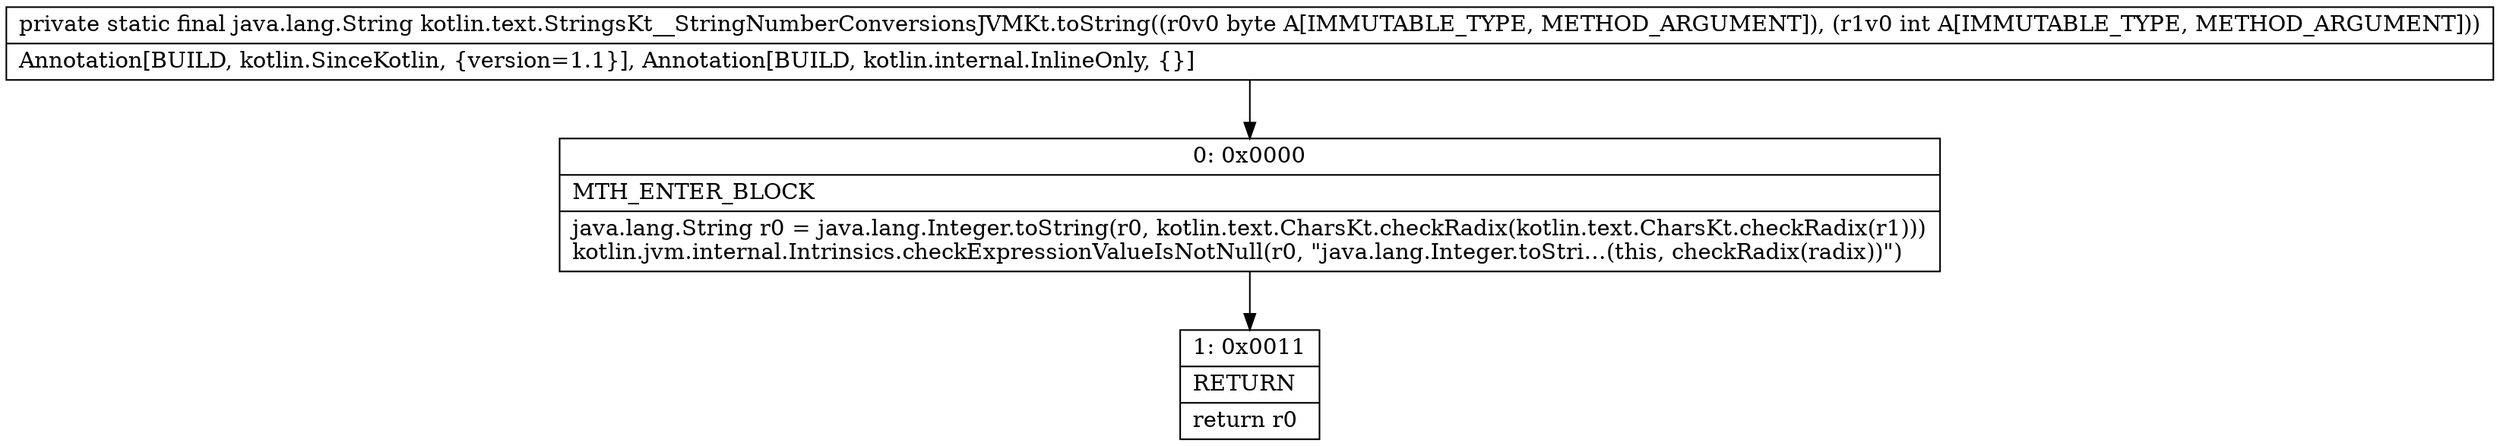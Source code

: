 digraph "CFG forkotlin.text.StringsKt__StringNumberConversionsJVMKt.toString(BI)Ljava\/lang\/String;" {
Node_0 [shape=record,label="{0\:\ 0x0000|MTH_ENTER_BLOCK\l|java.lang.String r0 = java.lang.Integer.toString(r0, kotlin.text.CharsKt.checkRadix(kotlin.text.CharsKt.checkRadix(r1)))\lkotlin.jvm.internal.Intrinsics.checkExpressionValueIsNotNull(r0, \"java.lang.Integer.toStri…(this, checkRadix(radix))\")\l}"];
Node_1 [shape=record,label="{1\:\ 0x0011|RETURN\l|return r0\l}"];
MethodNode[shape=record,label="{private static final java.lang.String kotlin.text.StringsKt__StringNumberConversionsJVMKt.toString((r0v0 byte A[IMMUTABLE_TYPE, METHOD_ARGUMENT]), (r1v0 int A[IMMUTABLE_TYPE, METHOD_ARGUMENT]))  | Annotation[BUILD, kotlin.SinceKotlin, \{version=1.1\}], Annotation[BUILD, kotlin.internal.InlineOnly, \{\}]\l}"];
MethodNode -> Node_0;
Node_0 -> Node_1;
}

